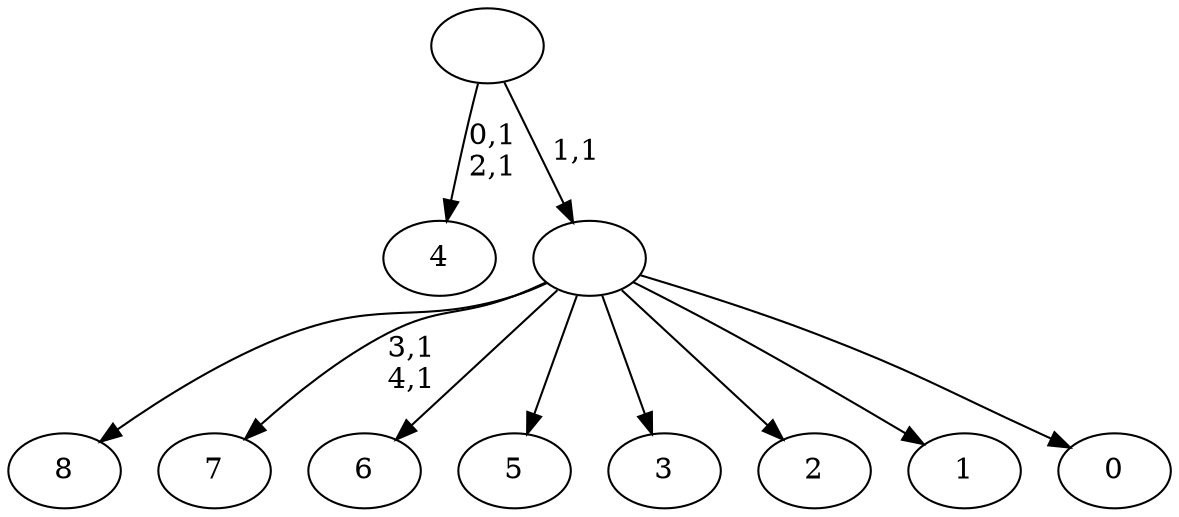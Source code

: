 digraph T {
	14 [label="8"]
	13 [label="7"]
	10 [label="6"]
	9 [label="5"]
	8 [label="4"]
	5 [label="3"]
	4 [label="2"]
	3 [label="1"]
	2 [label="0"]
	1 [label=""]
	0 [label=""]
	1 -> 13 [label="3,1\n4,1"]
	1 -> 14 [label=""]
	1 -> 10 [label=""]
	1 -> 9 [label=""]
	1 -> 5 [label=""]
	1 -> 4 [label=""]
	1 -> 3 [label=""]
	1 -> 2 [label=""]
	0 -> 8 [label="0,1\n2,1"]
	0 -> 1 [label="1,1"]
}
